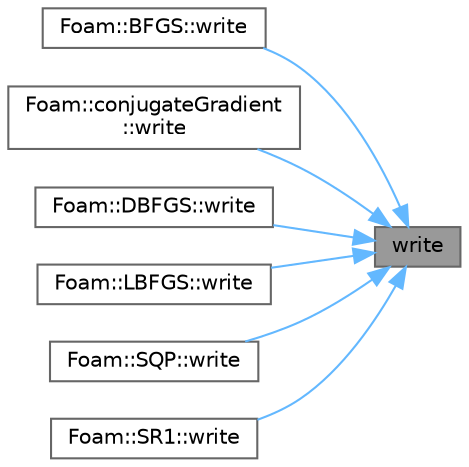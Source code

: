 digraph "write"
{
 // LATEX_PDF_SIZE
  bgcolor="transparent";
  edge [fontname=Helvetica,fontsize=10,labelfontname=Helvetica,labelfontsize=10];
  node [fontname=Helvetica,fontsize=10,shape=box,height=0.2,width=0.4];
  rankdir="RL";
  Node1 [id="Node000001",label="write",height=0.2,width=0.4,color="gray40", fillcolor="grey60", style="filled", fontcolor="black",tooltip=" "];
  Node1 -> Node2 [id="edge1_Node000001_Node000002",dir="back",color="steelblue1",style="solid",tooltip=" "];
  Node2 [id="Node000002",label="Foam::BFGS::write",height=0.2,width=0.4,color="grey40", fillcolor="white", style="filled",URL="$classFoam_1_1BFGS.html#aac759501cf6c7895a70eecbef0226ae1",tooltip=" "];
  Node1 -> Node3 [id="edge2_Node000001_Node000003",dir="back",color="steelblue1",style="solid",tooltip=" "];
  Node3 [id="Node000003",label="Foam::conjugateGradient\l::write",height=0.2,width=0.4,color="grey40", fillcolor="white", style="filled",URL="$classFoam_1_1conjugateGradient.html#aac759501cf6c7895a70eecbef0226ae1",tooltip=" "];
  Node1 -> Node4 [id="edge3_Node000001_Node000004",dir="back",color="steelblue1",style="solid",tooltip=" "];
  Node4 [id="Node000004",label="Foam::DBFGS::write",height=0.2,width=0.4,color="grey40", fillcolor="white", style="filled",URL="$classFoam_1_1DBFGS.html#aac759501cf6c7895a70eecbef0226ae1",tooltip=" "];
  Node1 -> Node5 [id="edge4_Node000001_Node000005",dir="back",color="steelblue1",style="solid",tooltip=" "];
  Node5 [id="Node000005",label="Foam::LBFGS::write",height=0.2,width=0.4,color="grey40", fillcolor="white", style="filled",URL="$classFoam_1_1LBFGS.html#aac759501cf6c7895a70eecbef0226ae1",tooltip=" "];
  Node1 -> Node6 [id="edge5_Node000001_Node000006",dir="back",color="steelblue1",style="solid",tooltip=" "];
  Node6 [id="Node000006",label="Foam::SQP::write",height=0.2,width=0.4,color="grey40", fillcolor="white", style="filled",URL="$classFoam_1_1SQP.html#aac759501cf6c7895a70eecbef0226ae1",tooltip=" "];
  Node1 -> Node7 [id="edge6_Node000001_Node000007",dir="back",color="steelblue1",style="solid",tooltip=" "];
  Node7 [id="Node000007",label="Foam::SR1::write",height=0.2,width=0.4,color="grey40", fillcolor="white", style="filled",URL="$classFoam_1_1SR1.html#aac759501cf6c7895a70eecbef0226ae1",tooltip=" "];
}
